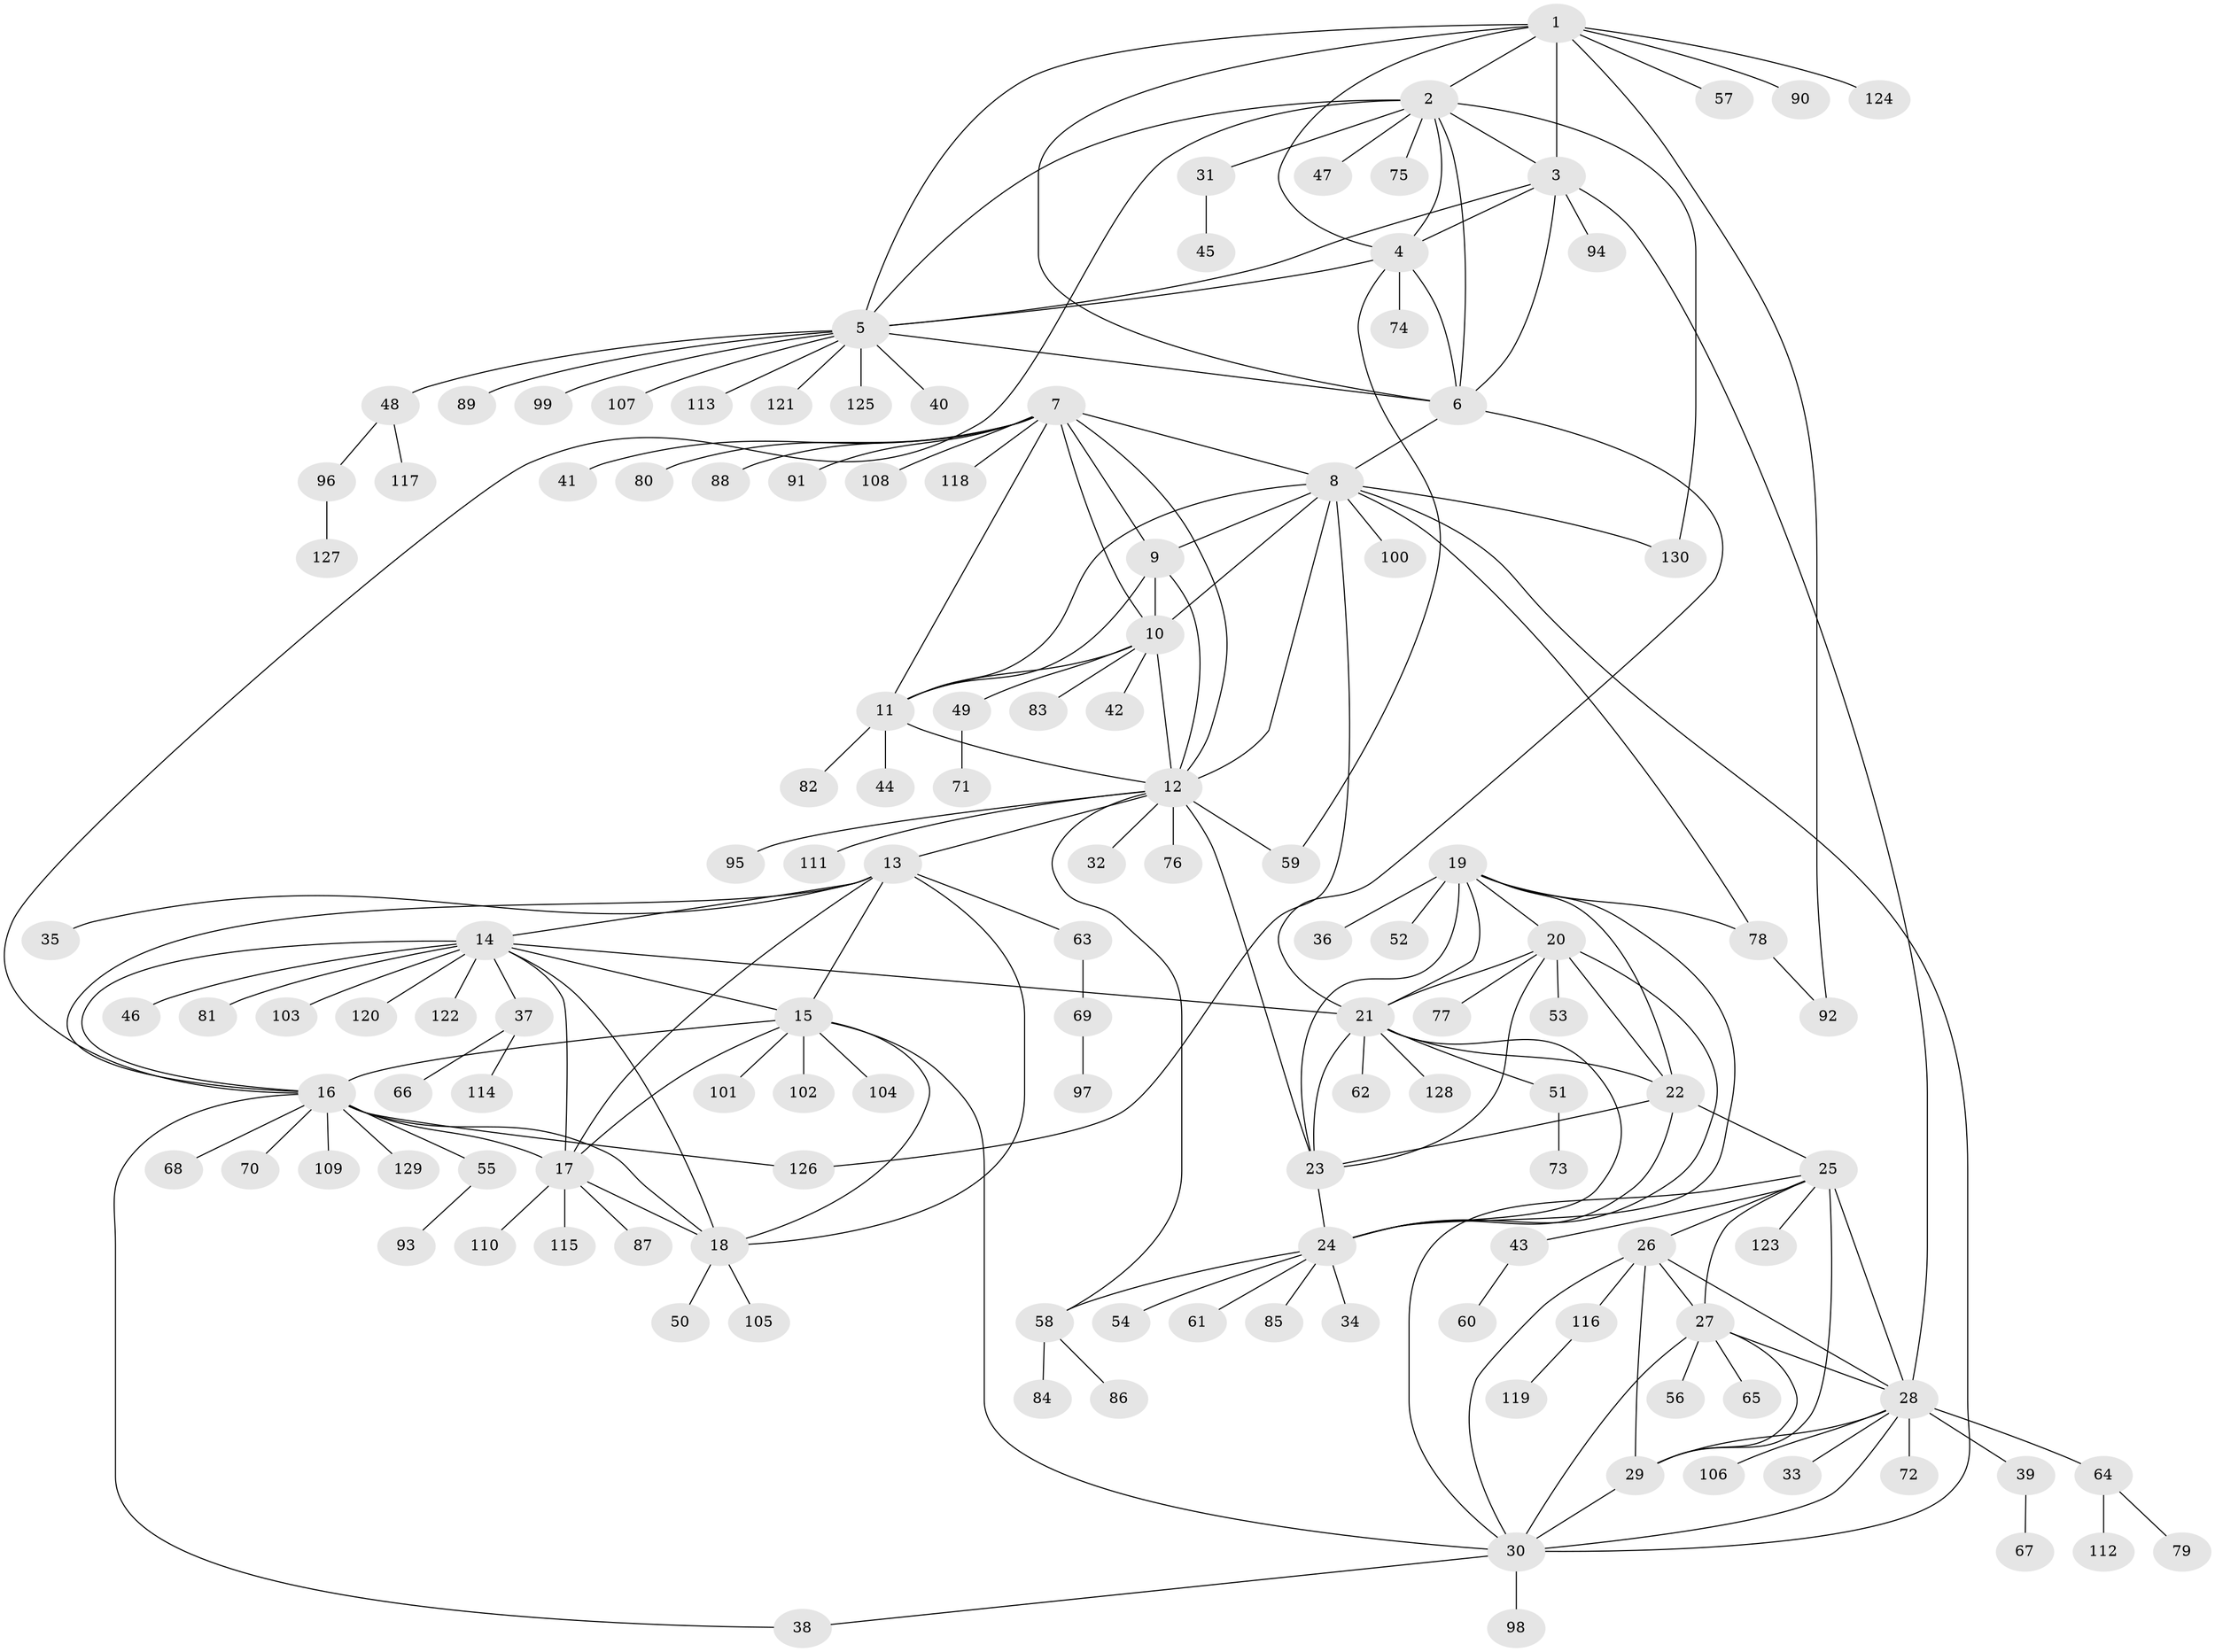// Generated by graph-tools (version 1.1) at 2025/37/03/09/25 02:37:16]
// undirected, 130 vertices, 192 edges
graph export_dot {
graph [start="1"]
  node [color=gray90,style=filled];
  1;
  2;
  3;
  4;
  5;
  6;
  7;
  8;
  9;
  10;
  11;
  12;
  13;
  14;
  15;
  16;
  17;
  18;
  19;
  20;
  21;
  22;
  23;
  24;
  25;
  26;
  27;
  28;
  29;
  30;
  31;
  32;
  33;
  34;
  35;
  36;
  37;
  38;
  39;
  40;
  41;
  42;
  43;
  44;
  45;
  46;
  47;
  48;
  49;
  50;
  51;
  52;
  53;
  54;
  55;
  56;
  57;
  58;
  59;
  60;
  61;
  62;
  63;
  64;
  65;
  66;
  67;
  68;
  69;
  70;
  71;
  72;
  73;
  74;
  75;
  76;
  77;
  78;
  79;
  80;
  81;
  82;
  83;
  84;
  85;
  86;
  87;
  88;
  89;
  90;
  91;
  92;
  93;
  94;
  95;
  96;
  97;
  98;
  99;
  100;
  101;
  102;
  103;
  104;
  105;
  106;
  107;
  108;
  109;
  110;
  111;
  112;
  113;
  114;
  115;
  116;
  117;
  118;
  119;
  120;
  121;
  122;
  123;
  124;
  125;
  126;
  127;
  128;
  129;
  130;
  1 -- 2;
  1 -- 3;
  1 -- 4;
  1 -- 5;
  1 -- 6;
  1 -- 57;
  1 -- 90;
  1 -- 92;
  1 -- 124;
  2 -- 3;
  2 -- 4;
  2 -- 5;
  2 -- 6;
  2 -- 16;
  2 -- 31;
  2 -- 47;
  2 -- 75;
  2 -- 130;
  3 -- 4;
  3 -- 5;
  3 -- 6;
  3 -- 28;
  3 -- 94;
  4 -- 5;
  4 -- 6;
  4 -- 59;
  4 -- 74;
  5 -- 6;
  5 -- 40;
  5 -- 48;
  5 -- 89;
  5 -- 99;
  5 -- 107;
  5 -- 113;
  5 -- 121;
  5 -- 125;
  6 -- 8;
  6 -- 21;
  7 -- 8;
  7 -- 9;
  7 -- 10;
  7 -- 11;
  7 -- 12;
  7 -- 41;
  7 -- 80;
  7 -- 88;
  7 -- 91;
  7 -- 108;
  7 -- 118;
  8 -- 9;
  8 -- 10;
  8 -- 11;
  8 -- 12;
  8 -- 30;
  8 -- 78;
  8 -- 100;
  8 -- 126;
  8 -- 130;
  9 -- 10;
  9 -- 11;
  9 -- 12;
  10 -- 11;
  10 -- 12;
  10 -- 42;
  10 -- 49;
  10 -- 83;
  11 -- 12;
  11 -- 44;
  11 -- 82;
  12 -- 13;
  12 -- 23;
  12 -- 32;
  12 -- 58;
  12 -- 59;
  12 -- 76;
  12 -- 95;
  12 -- 111;
  13 -- 14;
  13 -- 15;
  13 -- 16;
  13 -- 17;
  13 -- 18;
  13 -- 35;
  13 -- 63;
  14 -- 15;
  14 -- 16;
  14 -- 17;
  14 -- 18;
  14 -- 21;
  14 -- 37;
  14 -- 46;
  14 -- 81;
  14 -- 103;
  14 -- 120;
  14 -- 122;
  15 -- 16;
  15 -- 17;
  15 -- 18;
  15 -- 30;
  15 -- 101;
  15 -- 102;
  15 -- 104;
  16 -- 17;
  16 -- 18;
  16 -- 38;
  16 -- 55;
  16 -- 68;
  16 -- 70;
  16 -- 109;
  16 -- 126;
  16 -- 129;
  17 -- 18;
  17 -- 87;
  17 -- 110;
  17 -- 115;
  18 -- 50;
  18 -- 105;
  19 -- 20;
  19 -- 21;
  19 -- 22;
  19 -- 23;
  19 -- 24;
  19 -- 36;
  19 -- 52;
  19 -- 78;
  20 -- 21;
  20 -- 22;
  20 -- 23;
  20 -- 24;
  20 -- 53;
  20 -- 77;
  21 -- 22;
  21 -- 23;
  21 -- 24;
  21 -- 51;
  21 -- 62;
  21 -- 128;
  22 -- 23;
  22 -- 24;
  22 -- 25;
  23 -- 24;
  24 -- 34;
  24 -- 54;
  24 -- 58;
  24 -- 61;
  24 -- 85;
  25 -- 26;
  25 -- 27;
  25 -- 28;
  25 -- 29;
  25 -- 30;
  25 -- 43;
  25 -- 123;
  26 -- 27;
  26 -- 28;
  26 -- 29;
  26 -- 30;
  26 -- 116;
  27 -- 28;
  27 -- 29;
  27 -- 30;
  27 -- 56;
  27 -- 65;
  28 -- 29;
  28 -- 30;
  28 -- 33;
  28 -- 39;
  28 -- 64;
  28 -- 72;
  28 -- 106;
  29 -- 30;
  30 -- 38;
  30 -- 98;
  31 -- 45;
  37 -- 66;
  37 -- 114;
  39 -- 67;
  43 -- 60;
  48 -- 96;
  48 -- 117;
  49 -- 71;
  51 -- 73;
  55 -- 93;
  58 -- 84;
  58 -- 86;
  63 -- 69;
  64 -- 79;
  64 -- 112;
  69 -- 97;
  78 -- 92;
  96 -- 127;
  116 -- 119;
}
